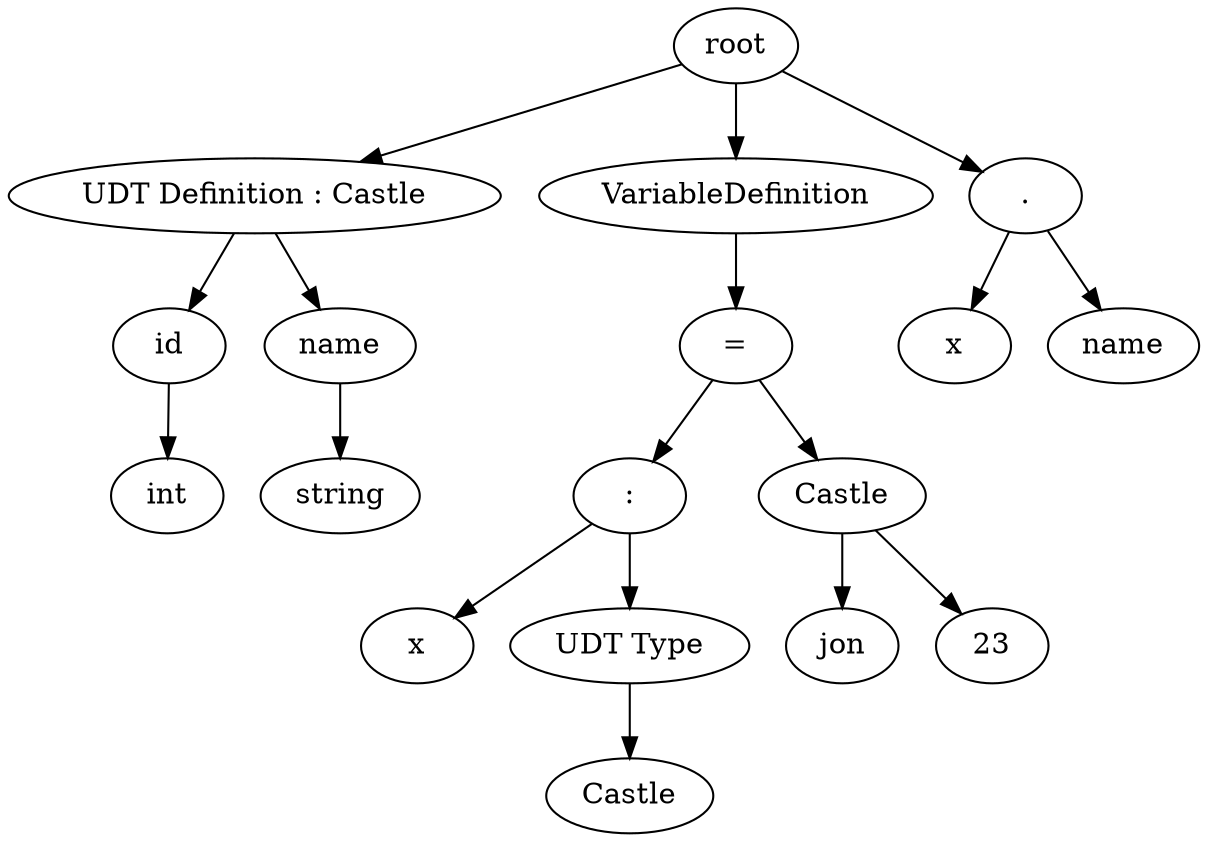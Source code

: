 digraph G { 
 "0"   [label="root"]; 
 "1"   [label="UDT Definition : Castle"]; 
 "0" -> "1"; 
 "2"   [label="id"]; 
 "1" -> "2"; 
 "3"   [label="int"]; 
 "2" -> "3"; 
 "4"   [label="name"]; 
 "1" -> "4"; 
 "5"   [label="string"]; 
 "4" -> "5"; 
 "6"   [label="VariableDefinition"]; 
 "0" -> "6"; 
 "7"   [label="="]; 
 "6" -> "7"; 
 "8"   [label=":"]; 
 "7" -> "8"; 
 "9"   [label="x"]; 
 "8" -> "9"; 
 "10"   [label="UDT Type"]; 
 "8" -> "10"; 
 "11"   [label="Castle"]; 
 "10" -> "11"; 
 "12"   [label="Castle"]; 
 "7" -> "12"; 
 "13"   [label="jon"]; 
 "12" -> "13"; 
 "14"   [label="23"]; 
 "12" -> "14"; 
 "15"   [label="."]; 
 "0" -> "15"; 
 "16"   [label="x"]; 
 "15" -> "16"; 
 "17"   [label="name"]; 
 "15" -> "17"; 
 }